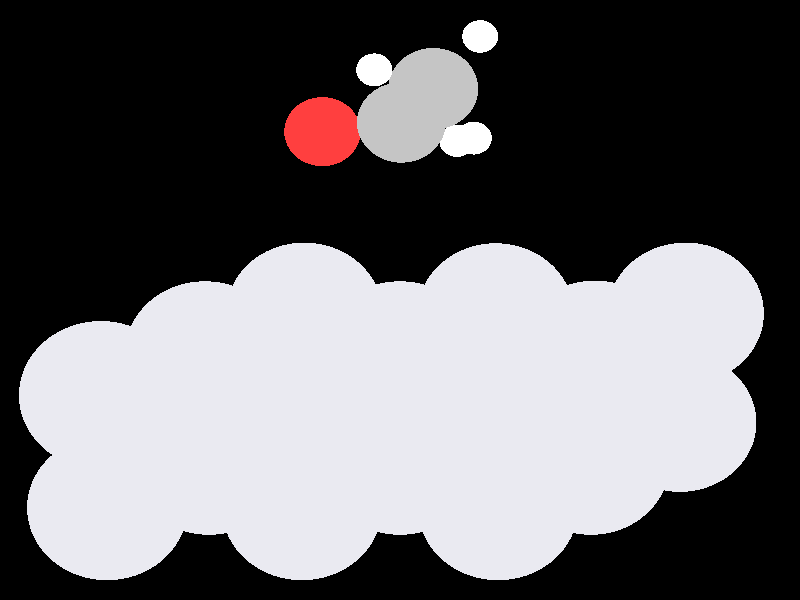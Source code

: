 #include "colors.inc"
#include "finish.inc"

global_settings {assumed_gamma 1 max_trace_level 6}
background {color White transmit 1.0}
camera {perspective
  right -11.34*x up 9.39*y
  direction 100.00*z
  location <0,0,100.00> look_at <0,0,0>}


light_source {<  2.00,   3.00,  40.00> color White
  area_light <0.70, 0, 0>, <0, 0.70, 0>, 3, 3
  adaptive 1 jitter}
// no fog
#declare simple = finish {phong 0.7}
#declare pale = finish {ambient 0.5 diffuse 0.85 roughness 0.001 specular 0.200 }
#declare intermediate = finish {ambient 0.3 diffuse 0.6 specular 0.1 roughness 0.04}
#declare vmd = finish {ambient 0.0 diffuse 0.65 phong 0.1 phong_size 40.0 specular 0.5 }
#declare jmol = finish {ambient 0.2 diffuse 0.6 specular 1 roughness 0.001 metallic}
#declare ase2 = finish {ambient 0.05 brilliance 3 diffuse 0.6 metallic specular 0.7 roughness 0.04 reflection 0.15}
#declare ase3 = finish {ambient 0.15 brilliance 2 diffuse 0.6 metallic specular 1.0 roughness 0.001 reflection 0.0}
#declare glass = finish {ambient 0.05 diffuse 0.3 specular 1.0 roughness 0.001}
#declare glass2 = finish {ambient 0.01 diffuse 0.3 specular 1.0 reflection 0.25 roughness 0.001}
#declare Rcell = 0.050;
#declare Rbond = 0.100;

#macro atom(LOC, R, COL, TRANS, FIN)
  sphere{LOC, R texture{pigment{color COL transmit TRANS} finish{FIN}}}
#end
#macro constrain(LOC, R, COL, TRANS FIN)
union{torus{R, Rcell rotate 45*z texture{pigment{color COL transmit TRANS} finish{FIN}}}
     torus{R, Rcell rotate -45*z texture{pigment{color COL transmit TRANS} finish{FIN}}}
     translate LOC}
#end

// no cell vertices
atom(< -4.24,  -3.32,  -2.18>, 1.16, rgb <0.82, 0.82, 0.88>, 0.0, ase3) // #0
atom(< -1.42,  -3.32,  -2.18>, 1.16, rgb <0.82, 0.82, 0.88>, 0.0, ase3) // #1
atom(<  1.42,  -3.32,  -2.18>, 1.16, rgb <0.82, 0.82, 0.88>, 0.0, ase3) // #2
atom(< -2.83,  -2.68,  -4.54>, 1.16, rgb <0.82, 0.82, 0.88>, 0.0, ase3) // #3
atom(< -0.00,  -2.68,  -4.54>, 1.16, rgb <0.82, 0.82, 0.88>, 0.0, ase3) // #4
atom(<  2.83,  -2.68,  -4.54>, 1.16, rgb <0.82, 0.82, 0.88>, 0.0, ase3) // #5
atom(< -1.41,  -2.05,  -6.91>, 1.16, rgb <0.82, 0.82, 0.88>, 0.0, ase3) // #6
atom(<  1.41,  -2.05,  -6.91>, 1.16, rgb <0.82, 0.82, 0.88>, 0.0, ase3) // #7
atom(<  4.24,  -2.05,  -6.91>, 1.16, rgb <0.82, 0.82, 0.88>, 0.0, ase3) // #8
atom(< -4.24,  -1.49,  -0.00>, 1.16, rgb <0.82, 0.82, 0.88>, 0.0, ase3) // #9
atom(< -1.42,  -1.49,   0.00>, 1.16, rgb <0.82, 0.82, 0.88>, 0.0, ase3) // #10
atom(<  1.41,  -1.49,  -0.00>, 1.16, rgb <0.82, 0.82, 0.88>, 0.0, ase3) // #11
atom(< -2.83,  -0.86,  -2.36>, 1.16, rgb <0.82, 0.82, 0.88>, 0.0, ase3) // #12
atom(< -0.00,  -0.86,  -2.36>, 1.16, rgb <0.82, 0.82, 0.88>, 0.0, ase3) // #13
atom(<  2.83,  -0.85,  -2.37>, 1.16, rgb <0.82, 0.82, 0.88>, 0.0, ase3) // #14
atom(< -1.42,  -0.22,  -4.73>, 1.16, rgb <0.82, 0.82, 0.88>, 0.0, ase3) // #15
atom(<  1.42,  -0.23,  -4.73>, 1.16, rgb <0.82, 0.82, 0.88>, 0.0, ase3) // #16
atom(<  4.24,  -0.22,  -4.73>, 1.16, rgb <0.82, 0.82, 0.88>, 0.0, ase3) // #17
atom(<  0.48,   3.37,  -1.95>, 0.65, rgb <0.56, 0.56, 0.56>, 0.0, ase3) // #18
atom(<  0.02,   2.87,  -3.29>, 0.65, rgb <0.56, 0.56, 0.56>, 0.0, ase3) // #19
atom(< -1.14,   2.73,  -3.62>, 0.56, rgb <1.00, 0.05, 0.05>, 0.0, ase3) // #20
atom(<  1.16,   4.21,  -2.08>, 0.26, rgb <1.00, 1.00, 1.00>, 0.0, ase3) // #21
atom(< -0.37,   3.65,  -1.33>, 0.26, rgb <1.00, 1.00, 1.00>, 0.0, ase3) // #22
atom(<  1.06,   2.57,  -1.46>, 0.26, rgb <1.00, 1.00, 1.00>, 0.0, ase3) // #23
atom(<  0.84,   2.59,  -3.99>, 0.26, rgb <1.00, 1.00, 1.00>, 0.0, ase3) // #24

// no constraints
